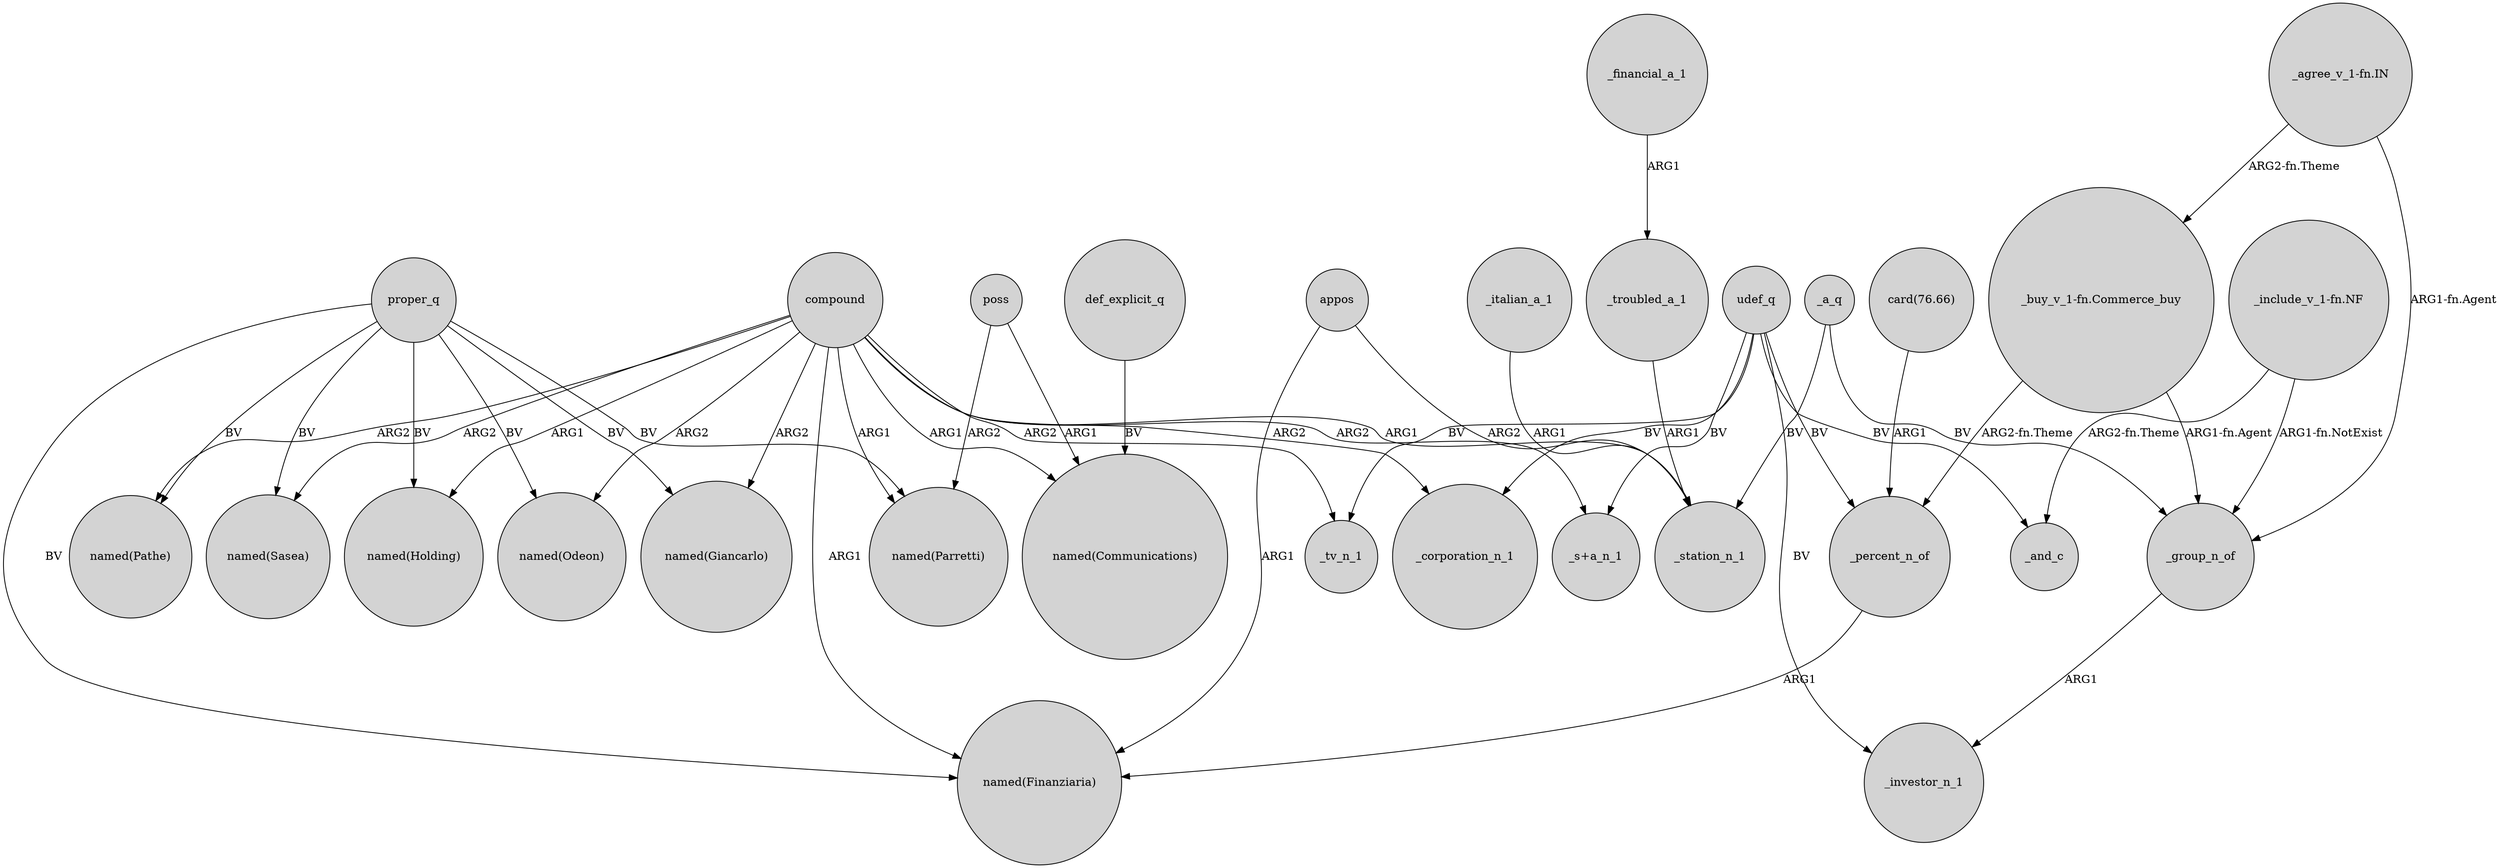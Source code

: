 digraph {
	node [shape=circle style=filled]
	_financial_a_1 -> _troubled_a_1 [label=ARG1]
	"_agree_v_1-fn.IN" -> "_buy_v_1-fn.Commerce_buy" [label="ARG2-fn.Theme"]
	compound -> "named(Holding)" [label=ARG1]
	proper_q -> "named(Giancarlo)" [label=BV]
	appos -> _station_n_1 [label=ARG2]
	poss -> "named(Parretti)" [label=ARG2]
	udef_q -> _investor_n_1 [label=BV]
	compound -> _tv_n_1 [label=ARG2]
	udef_q -> _tv_n_1 [label=BV]
	poss -> "named(Communications)" [label=ARG1]
	compound -> _corporation_n_1 [label=ARG2]
	proper_q -> "named(Sasea)" [label=BV]
	def_explicit_q -> "named(Communications)" [label=BV]
	_group_n_of -> _investor_n_1 [label=ARG1]
	appos -> "named(Finanziaria)" [label=ARG1]
	compound -> "named(Giancarlo)" [label=ARG2]
	compound -> "named(Finanziaria)" [label=ARG1]
	proper_q -> "named(Odeon)" [label=BV]
	_troubled_a_1 -> _station_n_1 [label=ARG1]
	_a_q -> _station_n_1 [label=BV]
	"_agree_v_1-fn.IN" -> _group_n_of [label="ARG1-fn.Agent"]
	compound -> "named(Communications)" [label=ARG1]
	udef_q -> _corporation_n_1 [label=BV]
	proper_q -> "named(Pathe)" [label=BV]
	_percent_n_of -> "named(Finanziaria)" [label=ARG1]
	"card(76.66)" -> _percent_n_of [label=ARG1]
	proper_q -> "named(Finanziaria)" [label=BV]
	_italian_a_1 -> _station_n_1 [label=ARG1]
	compound -> _station_n_1 [label=ARG1]
	udef_q -> "_s+a_n_1" [label=BV]
	compound -> "named(Pathe)" [label=ARG2]
	"_buy_v_1-fn.Commerce_buy" -> _percent_n_of [label="ARG2-fn.Theme"]
	proper_q -> "named(Parretti)" [label=BV]
	"_include_v_1-fn.NF" -> _and_c [label="ARG2-fn.Theme"]
	"_buy_v_1-fn.Commerce_buy" -> _group_n_of [label="ARG1-fn.Agent"]
	compound -> "named(Odeon)" [label=ARG2]
	compound -> "_s+a_n_1" [label=ARG2]
	_a_q -> _group_n_of [label=BV]
	proper_q -> "named(Holding)" [label=BV]
	udef_q -> _percent_n_of [label=BV]
	"_include_v_1-fn.NF" -> _group_n_of [label="ARG1-fn.NotExist"]
	udef_q -> _and_c [label=BV]
	compound -> "named(Parretti)" [label=ARG1]
	compound -> "named(Sasea)" [label=ARG2]
}
